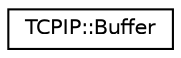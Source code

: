 digraph "Graphical Class Hierarchy"
{
 // LATEX_PDF_SIZE
  edge [fontname="Helvetica",fontsize="10",labelfontname="Helvetica",labelfontsize="10"];
  node [fontname="Helvetica",fontsize="10",shape=record];
  rankdir="LR";
  Node0 [label="TCPIP::Buffer",height=0.2,width=0.4,color="black", fillcolor="white", style="filled",URL="$classTCPIP_1_1Buffer.html",tooltip=" "];
}

